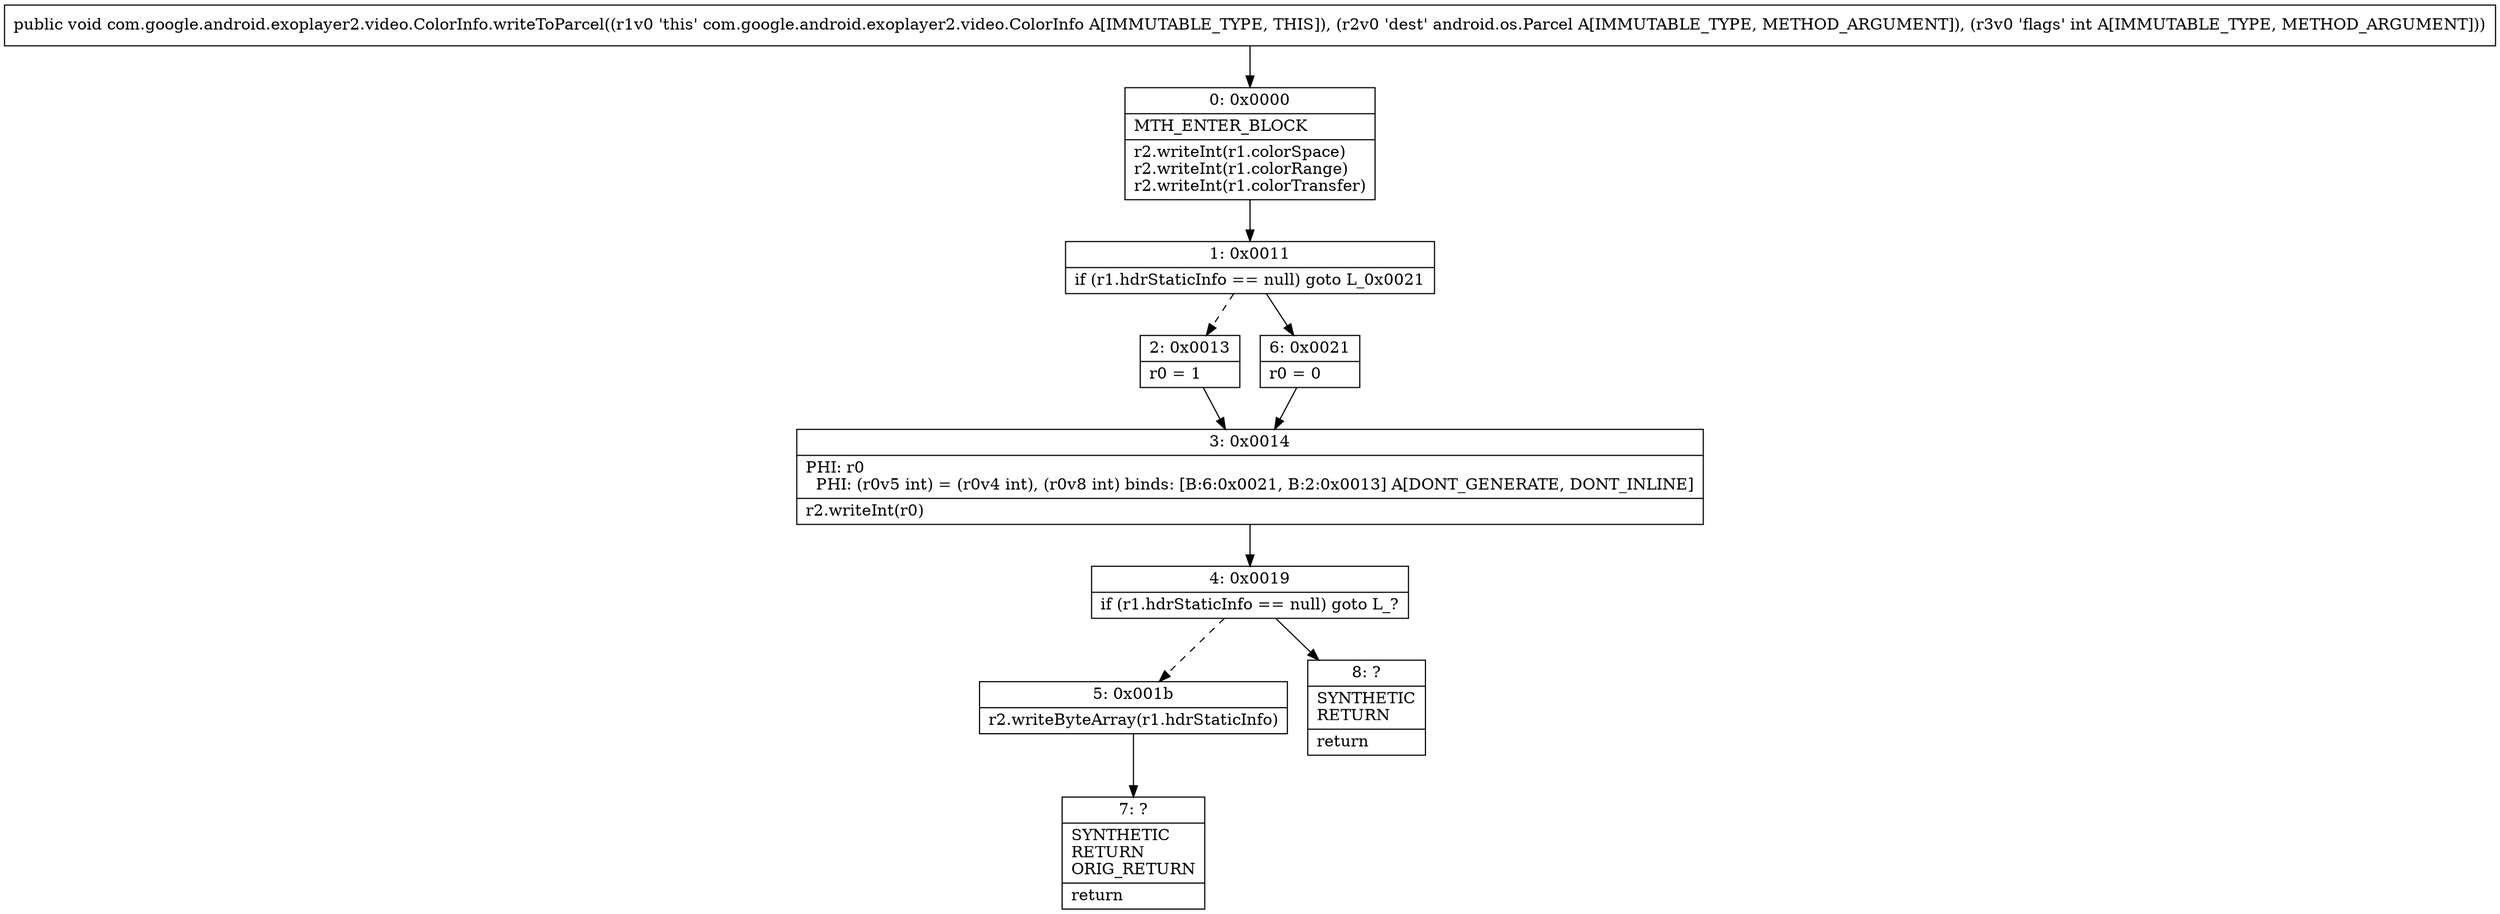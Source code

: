 digraph "CFG forcom.google.android.exoplayer2.video.ColorInfo.writeToParcel(Landroid\/os\/Parcel;I)V" {
Node_0 [shape=record,label="{0\:\ 0x0000|MTH_ENTER_BLOCK\l|r2.writeInt(r1.colorSpace)\lr2.writeInt(r1.colorRange)\lr2.writeInt(r1.colorTransfer)\l}"];
Node_1 [shape=record,label="{1\:\ 0x0011|if (r1.hdrStaticInfo == null) goto L_0x0021\l}"];
Node_2 [shape=record,label="{2\:\ 0x0013|r0 = 1\l}"];
Node_3 [shape=record,label="{3\:\ 0x0014|PHI: r0 \l  PHI: (r0v5 int) = (r0v4 int), (r0v8 int) binds: [B:6:0x0021, B:2:0x0013] A[DONT_GENERATE, DONT_INLINE]\l|r2.writeInt(r0)\l}"];
Node_4 [shape=record,label="{4\:\ 0x0019|if (r1.hdrStaticInfo == null) goto L_?\l}"];
Node_5 [shape=record,label="{5\:\ 0x001b|r2.writeByteArray(r1.hdrStaticInfo)\l}"];
Node_6 [shape=record,label="{6\:\ 0x0021|r0 = 0\l}"];
Node_7 [shape=record,label="{7\:\ ?|SYNTHETIC\lRETURN\lORIG_RETURN\l|return\l}"];
Node_8 [shape=record,label="{8\:\ ?|SYNTHETIC\lRETURN\l|return\l}"];
MethodNode[shape=record,label="{public void com.google.android.exoplayer2.video.ColorInfo.writeToParcel((r1v0 'this' com.google.android.exoplayer2.video.ColorInfo A[IMMUTABLE_TYPE, THIS]), (r2v0 'dest' android.os.Parcel A[IMMUTABLE_TYPE, METHOD_ARGUMENT]), (r3v0 'flags' int A[IMMUTABLE_TYPE, METHOD_ARGUMENT])) }"];
MethodNode -> Node_0;
Node_0 -> Node_1;
Node_1 -> Node_2[style=dashed];
Node_1 -> Node_6;
Node_2 -> Node_3;
Node_3 -> Node_4;
Node_4 -> Node_5[style=dashed];
Node_4 -> Node_8;
Node_5 -> Node_7;
Node_6 -> Node_3;
}


